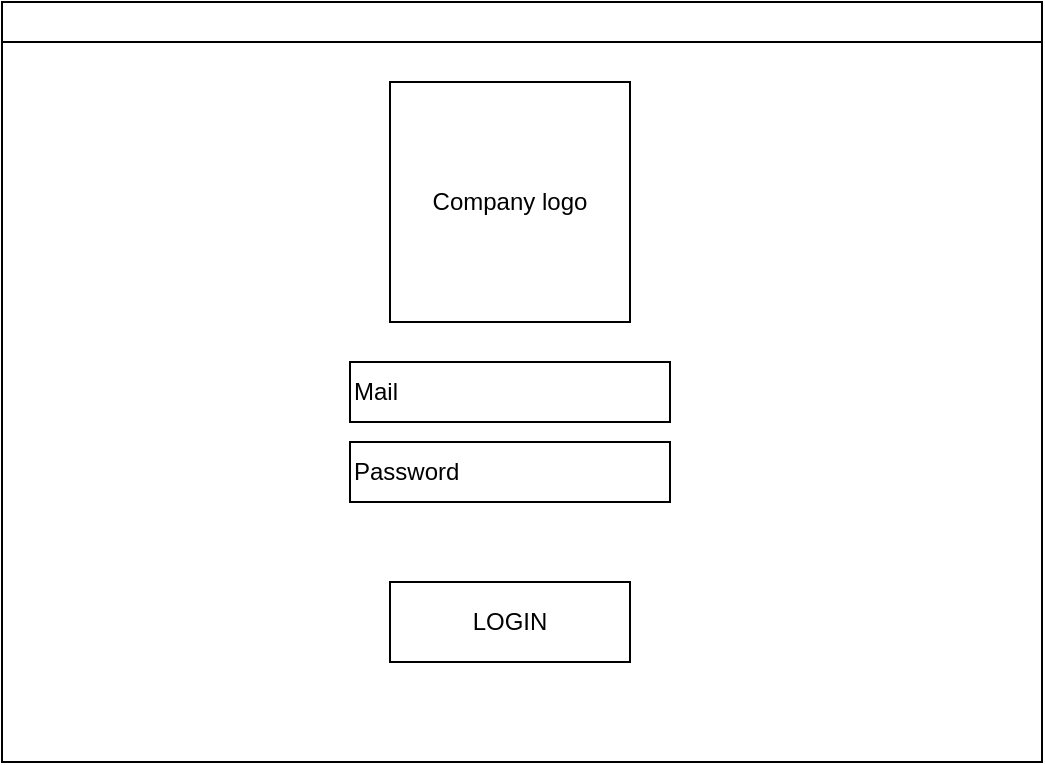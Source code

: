 <mxfile version="13.7.9" type="device"><diagram id="cQ2_TKaWbDrXQdUtSINh" name="Pagina-1"><mxGraphModel dx="1024" dy="592" grid="1" gridSize="10" guides="1" tooltips="1" connect="1" arrows="1" fold="1" page="1" pageScale="1" pageWidth="827" pageHeight="1169" math="0" shadow="0"><root><mxCell id="0"/><mxCell id="1" parent="0"/><mxCell id="E4FWovK80mtf_fzIC8Hx-1" value="" style="rounded=0;whiteSpace=wrap;html=1;fillColor=none;" parent="1" vertex="1"><mxGeometry x="160" y="80" width="520" height="360" as="geometry"/></mxCell><mxCell id="E4FWovK80mtf_fzIC8Hx-2" value="" style="rounded=0;whiteSpace=wrap;html=1;" parent="1" vertex="1"><mxGeometry x="160" y="60" width="520" height="20" as="geometry"/></mxCell><mxCell id="E4FWovK80mtf_fzIC8Hx-8" value="Mail" style="rounded=0;whiteSpace=wrap;html=1;fillColor=none;align=left;" parent="1" vertex="1"><mxGeometry x="334" y="240" width="160" height="30" as="geometry"/></mxCell><mxCell id="E4FWovK80mtf_fzIC8Hx-12" value="Company logo" style="rounded=0;whiteSpace=wrap;html=1;fillColor=none;" parent="1" vertex="1"><mxGeometry x="354" y="100" width="120" height="120" as="geometry"/></mxCell><mxCell id="E4FWovK80mtf_fzIC8Hx-13" value="LOGIN" style="rounded=0;whiteSpace=wrap;html=1;fillColor=none;" parent="1" vertex="1"><mxGeometry x="354" y="350" width="120" height="40" as="geometry"/></mxCell><mxCell id="_8711v3Gq6_1wubmQfeF-1" value="Password" style="rounded=0;whiteSpace=wrap;html=1;fillColor=none;align=left;" vertex="1" parent="1"><mxGeometry x="334" y="280" width="160" height="30" as="geometry"/></mxCell></root></mxGraphModel></diagram></mxfile>